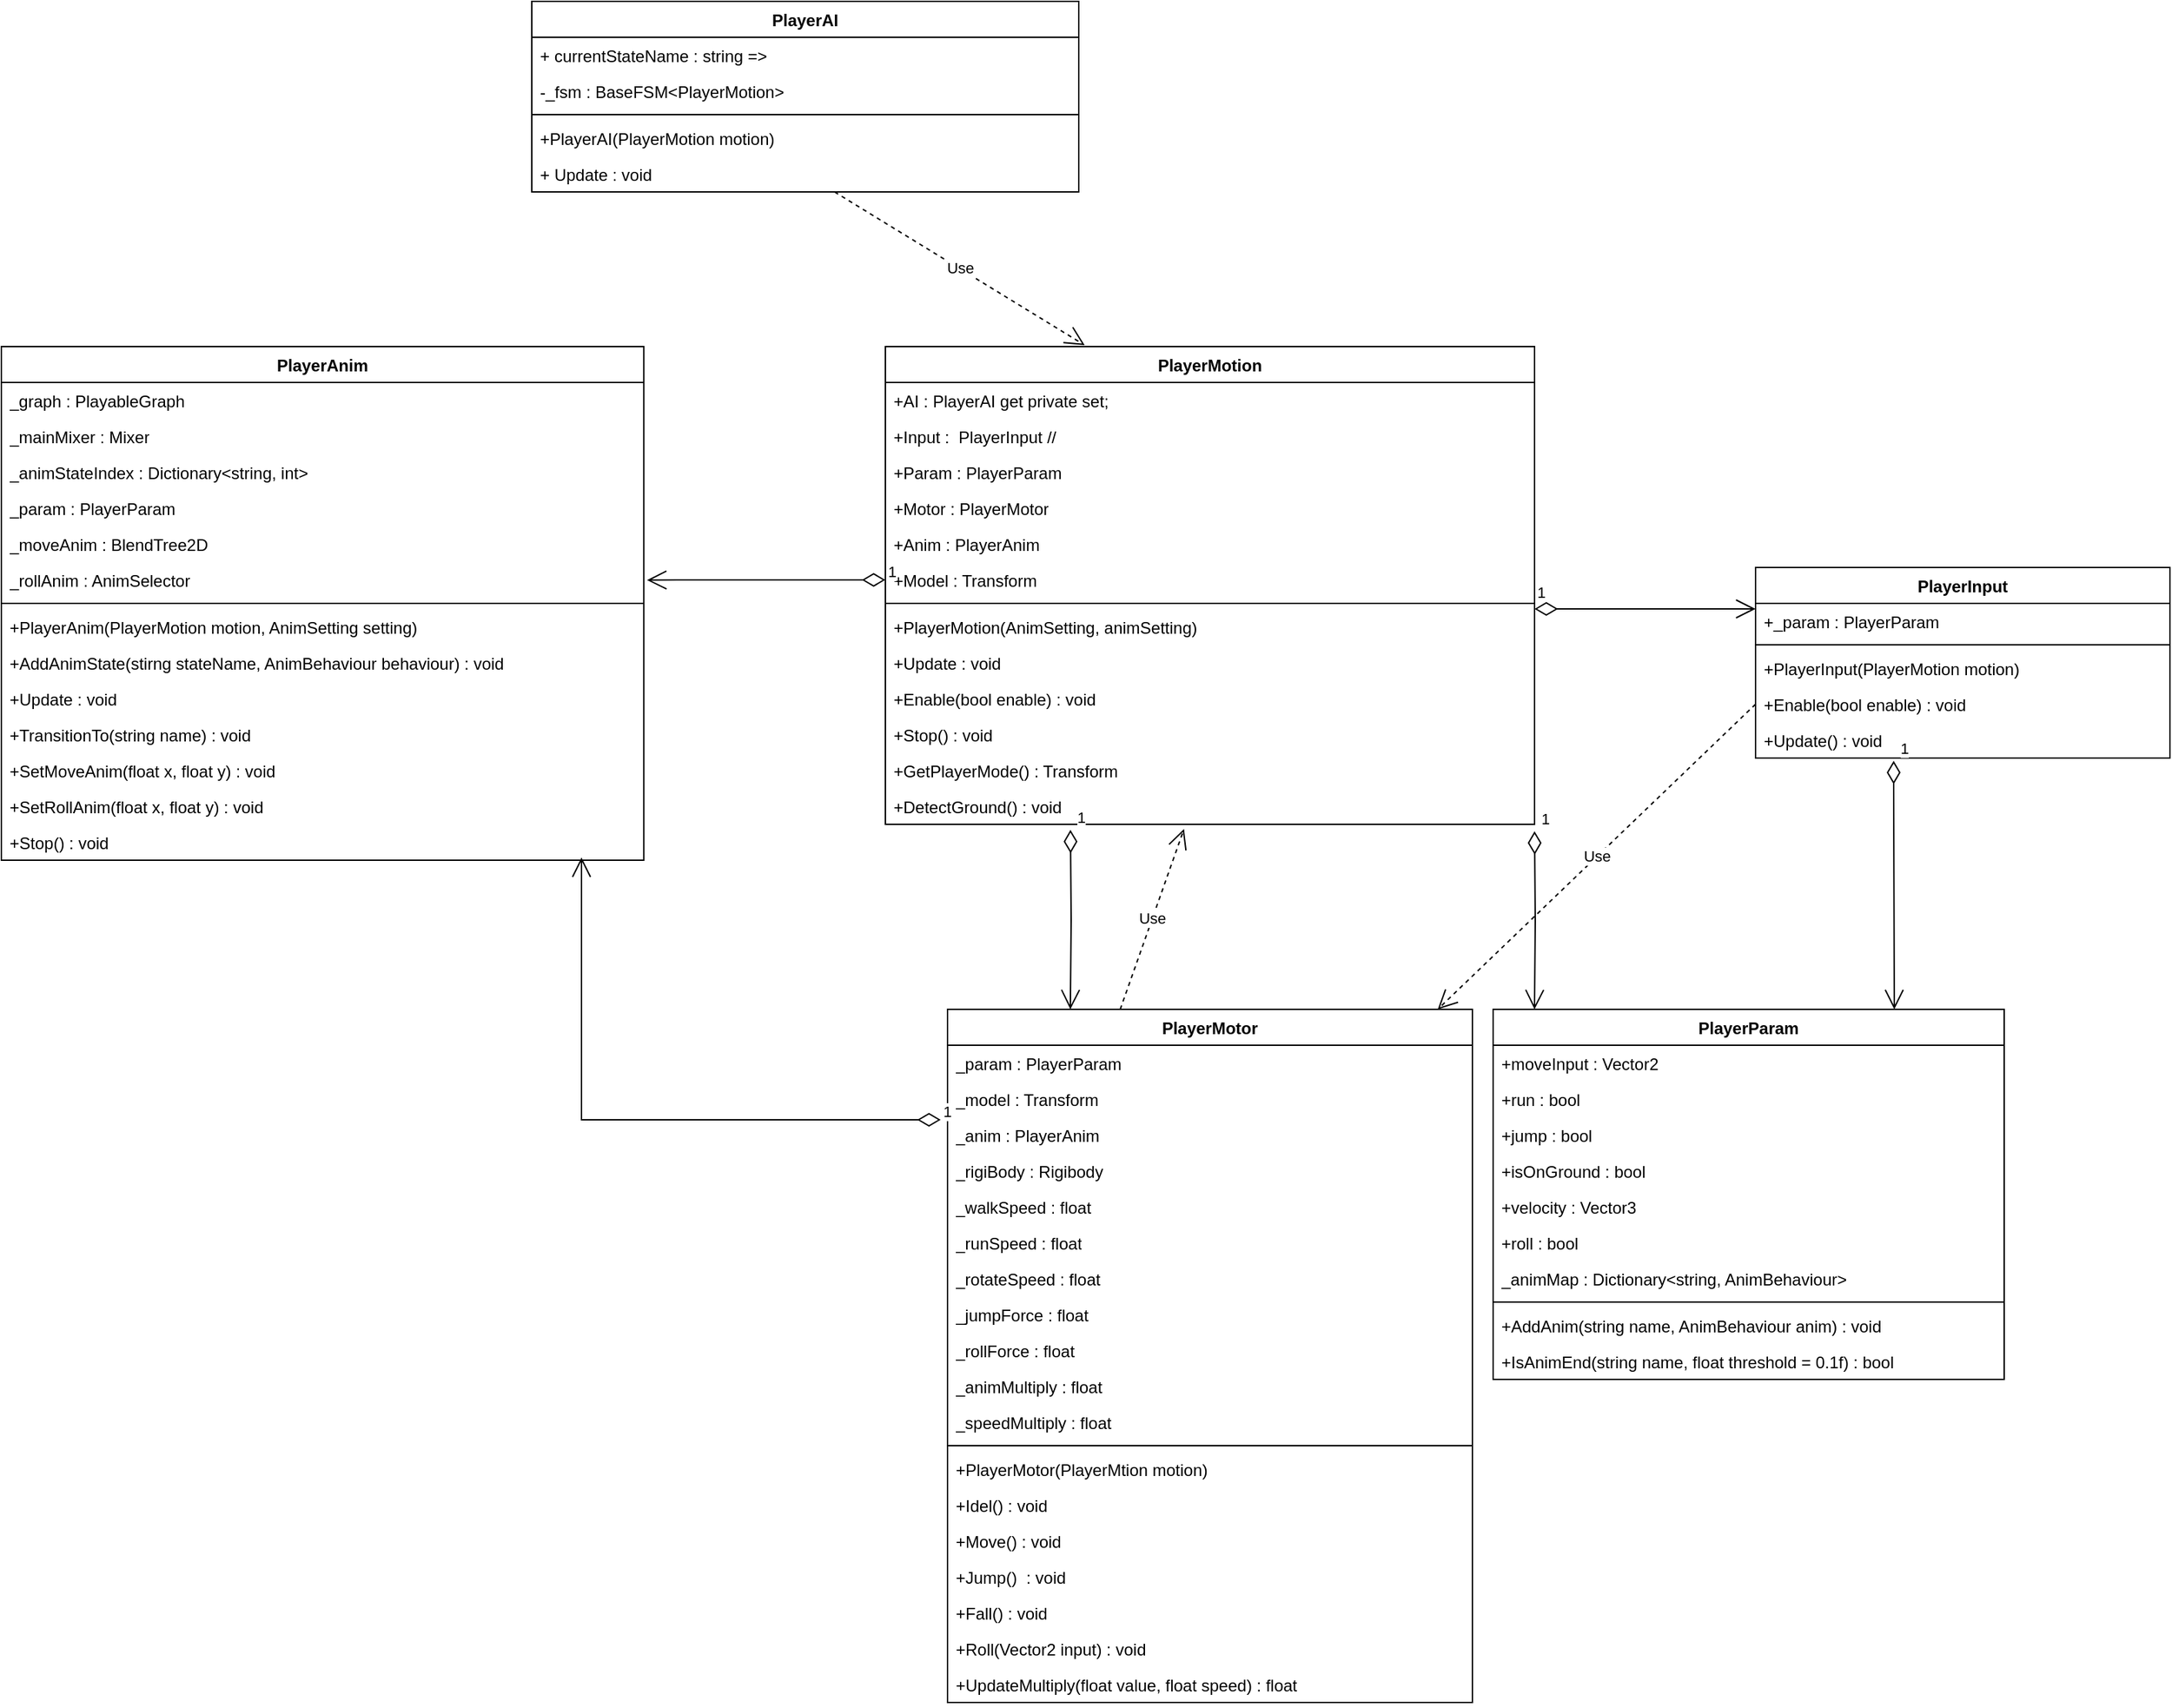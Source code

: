 <mxfile version="26.0.16">
  <diagram id="C5RBs43oDa-KdzZeNtuy" name="Page-1">
    <mxGraphModel dx="1994" dy="1160" grid="1" gridSize="10" guides="1" tooltips="1" connect="1" arrows="1" fold="1" page="1" pageScale="1" pageWidth="827" pageHeight="1169" math="0" shadow="0">
      <root>
        <mxCell id="WIyWlLk6GJQsqaUBKTNV-0" />
        <mxCell id="WIyWlLk6GJQsqaUBKTNV-1" parent="WIyWlLk6GJQsqaUBKTNV-0" />
        <mxCell id="s-BpeEBcPMlO-4F1Bydf-0" value="PlayerAnim" style="swimlane;fontStyle=1;align=center;verticalAlign=top;childLayout=stackLayout;horizontal=1;startSize=26;horizontalStack=0;resizeParent=1;resizeParentMax=0;resizeLast=0;collapsible=1;marginBottom=0;whiteSpace=wrap;html=1;" vertex="1" parent="WIyWlLk6GJQsqaUBKTNV-1">
          <mxGeometry x="30" y="270" width="465.12" height="372" as="geometry" />
        </mxCell>
        <mxCell id="s-BpeEBcPMlO-4F1Bydf-1" value="_graph : PlayableGraph" style="text;strokeColor=none;fillColor=none;align=left;verticalAlign=top;spacingLeft=4;spacingRight=4;overflow=hidden;rotatable=0;points=[[0,0.5],[1,0.5]];portConstraint=eastwest;whiteSpace=wrap;html=1;" vertex="1" parent="s-BpeEBcPMlO-4F1Bydf-0">
          <mxGeometry y="26" width="465.12" height="26" as="geometry" />
        </mxCell>
        <mxCell id="s-BpeEBcPMlO-4F1Bydf-9" value="_mainMixer : Mixer" style="text;strokeColor=none;fillColor=none;align=left;verticalAlign=top;spacingLeft=4;spacingRight=4;overflow=hidden;rotatable=0;points=[[0,0.5],[1,0.5]];portConstraint=eastwest;whiteSpace=wrap;html=1;" vertex="1" parent="s-BpeEBcPMlO-4F1Bydf-0">
          <mxGeometry y="52" width="465.12" height="26" as="geometry" />
        </mxCell>
        <mxCell id="s-BpeEBcPMlO-4F1Bydf-10" value="_animStateIndex : Dictionary&amp;lt;string, int&amp;gt;" style="text;strokeColor=none;fillColor=none;align=left;verticalAlign=top;spacingLeft=4;spacingRight=4;overflow=hidden;rotatable=0;points=[[0,0.5],[1,0.5]];portConstraint=eastwest;whiteSpace=wrap;html=1;" vertex="1" parent="s-BpeEBcPMlO-4F1Bydf-0">
          <mxGeometry y="78" width="465.12" height="26" as="geometry" />
        </mxCell>
        <mxCell id="s-BpeEBcPMlO-4F1Bydf-11" value="_param : PlayerParam" style="text;strokeColor=none;fillColor=none;align=left;verticalAlign=top;spacingLeft=4;spacingRight=4;overflow=hidden;rotatable=0;points=[[0,0.5],[1,0.5]];portConstraint=eastwest;whiteSpace=wrap;html=1;" vertex="1" parent="s-BpeEBcPMlO-4F1Bydf-0">
          <mxGeometry y="104" width="465.12" height="26" as="geometry" />
        </mxCell>
        <mxCell id="s-BpeEBcPMlO-4F1Bydf-12" value="_moveAnim : BlendTree2D" style="text;strokeColor=none;fillColor=none;align=left;verticalAlign=top;spacingLeft=4;spacingRight=4;overflow=hidden;rotatable=0;points=[[0,0.5],[1,0.5]];portConstraint=eastwest;whiteSpace=wrap;html=1;" vertex="1" parent="s-BpeEBcPMlO-4F1Bydf-0">
          <mxGeometry y="130" width="465.12" height="26" as="geometry" />
        </mxCell>
        <mxCell id="s-BpeEBcPMlO-4F1Bydf-13" value="_rollAnim : AnimSelector" style="text;strokeColor=none;fillColor=none;align=left;verticalAlign=top;spacingLeft=4;spacingRight=4;overflow=hidden;rotatable=0;points=[[0,0.5],[1,0.5]];portConstraint=eastwest;whiteSpace=wrap;html=1;" vertex="1" parent="s-BpeEBcPMlO-4F1Bydf-0">
          <mxGeometry y="156" width="465.12" height="26" as="geometry" />
        </mxCell>
        <mxCell id="s-BpeEBcPMlO-4F1Bydf-2" value="" style="line;strokeWidth=1;fillColor=none;align=left;verticalAlign=middle;spacingTop=-1;spacingLeft=3;spacingRight=3;rotatable=0;labelPosition=right;points=[];portConstraint=eastwest;strokeColor=inherit;" vertex="1" parent="s-BpeEBcPMlO-4F1Bydf-0">
          <mxGeometry y="182" width="465.12" height="8" as="geometry" />
        </mxCell>
        <mxCell id="s-BpeEBcPMlO-4F1Bydf-3" value="+PlayerAnim(PlayerMotion motion, AnimSetting setting)" style="text;strokeColor=none;fillColor=none;align=left;verticalAlign=top;spacingLeft=4;spacingRight=4;overflow=hidden;rotatable=0;points=[[0,0.5],[1,0.5]];portConstraint=eastwest;whiteSpace=wrap;html=1;" vertex="1" parent="s-BpeEBcPMlO-4F1Bydf-0">
          <mxGeometry y="190" width="465.12" height="26" as="geometry" />
        </mxCell>
        <mxCell id="s-BpeEBcPMlO-4F1Bydf-14" value="+AddAnimState(stirng stateName, AnimBehaviour behaviour) : void" style="text;strokeColor=none;fillColor=none;align=left;verticalAlign=top;spacingLeft=4;spacingRight=4;overflow=hidden;rotatable=0;points=[[0,0.5],[1,0.5]];portConstraint=eastwest;whiteSpace=wrap;html=1;" vertex="1" parent="s-BpeEBcPMlO-4F1Bydf-0">
          <mxGeometry y="216" width="465.12" height="26" as="geometry" />
        </mxCell>
        <mxCell id="s-BpeEBcPMlO-4F1Bydf-15" value="+Update : void" style="text;strokeColor=none;fillColor=none;align=left;verticalAlign=top;spacingLeft=4;spacingRight=4;overflow=hidden;rotatable=0;points=[[0,0.5],[1,0.5]];portConstraint=eastwest;whiteSpace=wrap;html=1;" vertex="1" parent="s-BpeEBcPMlO-4F1Bydf-0">
          <mxGeometry y="242" width="465.12" height="26" as="geometry" />
        </mxCell>
        <mxCell id="s-BpeEBcPMlO-4F1Bydf-16" value="+TransitionTo(string name) : void" style="text;strokeColor=none;fillColor=none;align=left;verticalAlign=top;spacingLeft=4;spacingRight=4;overflow=hidden;rotatable=0;points=[[0,0.5],[1,0.5]];portConstraint=eastwest;whiteSpace=wrap;html=1;" vertex="1" parent="s-BpeEBcPMlO-4F1Bydf-0">
          <mxGeometry y="268" width="465.12" height="26" as="geometry" />
        </mxCell>
        <mxCell id="s-BpeEBcPMlO-4F1Bydf-17" value="+SetMoveAnim(float x, float y) : void" style="text;strokeColor=none;fillColor=none;align=left;verticalAlign=top;spacingLeft=4;spacingRight=4;overflow=hidden;rotatable=0;points=[[0,0.5],[1,0.5]];portConstraint=eastwest;whiteSpace=wrap;html=1;" vertex="1" parent="s-BpeEBcPMlO-4F1Bydf-0">
          <mxGeometry y="294" width="465.12" height="26" as="geometry" />
        </mxCell>
        <mxCell id="s-BpeEBcPMlO-4F1Bydf-18" value="+SetRollAnim(float x, float y) : void" style="text;strokeColor=none;fillColor=none;align=left;verticalAlign=top;spacingLeft=4;spacingRight=4;overflow=hidden;rotatable=0;points=[[0,0.5],[1,0.5]];portConstraint=eastwest;whiteSpace=wrap;html=1;" vertex="1" parent="s-BpeEBcPMlO-4F1Bydf-0">
          <mxGeometry y="320" width="465.12" height="26" as="geometry" />
        </mxCell>
        <mxCell id="s-BpeEBcPMlO-4F1Bydf-19" value="+Stop() : void" style="text;strokeColor=none;fillColor=none;align=left;verticalAlign=top;spacingLeft=4;spacingRight=4;overflow=hidden;rotatable=0;points=[[0,0.5],[1,0.5]];portConstraint=eastwest;whiteSpace=wrap;html=1;" vertex="1" parent="s-BpeEBcPMlO-4F1Bydf-0">
          <mxGeometry y="346" width="465.12" height="26" as="geometry" />
        </mxCell>
        <mxCell id="s-BpeEBcPMlO-4F1Bydf-5" value="PlayerAI" style="swimlane;fontStyle=1;align=center;verticalAlign=top;childLayout=stackLayout;horizontal=1;startSize=26;horizontalStack=0;resizeParent=1;resizeParentMax=0;resizeLast=0;collapsible=1;marginBottom=0;whiteSpace=wrap;html=1;" vertex="1" parent="WIyWlLk6GJQsqaUBKTNV-1">
          <mxGeometry x="414" y="20" width="396" height="138" as="geometry" />
        </mxCell>
        <mxCell id="s-BpeEBcPMlO-4F1Bydf-6" value="+ currentStateName : string =&amp;gt;" style="text;strokeColor=none;fillColor=none;align=left;verticalAlign=top;spacingLeft=4;spacingRight=4;overflow=hidden;rotatable=0;points=[[0,0.5],[1,0.5]];portConstraint=eastwest;whiteSpace=wrap;html=1;" vertex="1" parent="s-BpeEBcPMlO-4F1Bydf-5">
          <mxGeometry y="26" width="396" height="26" as="geometry" />
        </mxCell>
        <mxCell id="s-BpeEBcPMlO-4F1Bydf-86" value="-_fsm : BaseFSM&amp;lt;PlayerMotion&amp;gt;" style="text;strokeColor=none;fillColor=none;align=left;verticalAlign=top;spacingLeft=4;spacingRight=4;overflow=hidden;rotatable=0;points=[[0,0.5],[1,0.5]];portConstraint=eastwest;whiteSpace=wrap;html=1;" vertex="1" parent="s-BpeEBcPMlO-4F1Bydf-5">
          <mxGeometry y="52" width="396" height="26" as="geometry" />
        </mxCell>
        <mxCell id="s-BpeEBcPMlO-4F1Bydf-7" value="" style="line;strokeWidth=1;fillColor=none;align=left;verticalAlign=middle;spacingTop=-1;spacingLeft=3;spacingRight=3;rotatable=0;labelPosition=right;points=[];portConstraint=eastwest;strokeColor=inherit;" vertex="1" parent="s-BpeEBcPMlO-4F1Bydf-5">
          <mxGeometry y="78" width="396" height="8" as="geometry" />
        </mxCell>
        <mxCell id="s-BpeEBcPMlO-4F1Bydf-8" value="+PlayerAI(PlayerMotion motion)" style="text;strokeColor=none;fillColor=none;align=left;verticalAlign=top;spacingLeft=4;spacingRight=4;overflow=hidden;rotatable=0;points=[[0,0.5],[1,0.5]];portConstraint=eastwest;whiteSpace=wrap;html=1;" vertex="1" parent="s-BpeEBcPMlO-4F1Bydf-5">
          <mxGeometry y="86" width="396" height="26" as="geometry" />
        </mxCell>
        <mxCell id="s-BpeEBcPMlO-4F1Bydf-87" value="+ Update : void" style="text;strokeColor=none;fillColor=none;align=left;verticalAlign=top;spacingLeft=4;spacingRight=4;overflow=hidden;rotatable=0;points=[[0,0.5],[1,0.5]];portConstraint=eastwest;whiteSpace=wrap;html=1;" vertex="1" parent="s-BpeEBcPMlO-4F1Bydf-5">
          <mxGeometry y="112" width="396" height="26" as="geometry" />
        </mxCell>
        <mxCell id="s-BpeEBcPMlO-4F1Bydf-20" value="PlayerMotion" style="swimlane;fontStyle=1;align=center;verticalAlign=top;childLayout=stackLayout;horizontal=1;startSize=26;horizontalStack=0;resizeParent=1;resizeParentMax=0;resizeLast=0;collapsible=1;marginBottom=0;whiteSpace=wrap;html=1;" vertex="1" parent="WIyWlLk6GJQsqaUBKTNV-1">
          <mxGeometry x="670" y="270" width="470" height="346" as="geometry" />
        </mxCell>
        <mxCell id="s-BpeEBcPMlO-4F1Bydf-21" value="+AI : PlayerAI get private set;" style="text;strokeColor=none;fillColor=none;align=left;verticalAlign=top;spacingLeft=4;spacingRight=4;overflow=hidden;rotatable=0;points=[[0,0.5],[1,0.5]];portConstraint=eastwest;whiteSpace=wrap;html=1;" vertex="1" parent="s-BpeEBcPMlO-4F1Bydf-20">
          <mxGeometry y="26" width="470" height="26" as="geometry" />
        </mxCell>
        <mxCell id="s-BpeEBcPMlO-4F1Bydf-25" value="+Input :&amp;nbsp; PlayerInput //" style="text;strokeColor=none;fillColor=none;align=left;verticalAlign=top;spacingLeft=4;spacingRight=4;overflow=hidden;rotatable=0;points=[[0,0.5],[1,0.5]];portConstraint=eastwest;whiteSpace=wrap;html=1;" vertex="1" parent="s-BpeEBcPMlO-4F1Bydf-20">
          <mxGeometry y="52" width="470" height="26" as="geometry" />
        </mxCell>
        <mxCell id="s-BpeEBcPMlO-4F1Bydf-26" value="+Param : PlayerParam" style="text;strokeColor=none;fillColor=none;align=left;verticalAlign=top;spacingLeft=4;spacingRight=4;overflow=hidden;rotatable=0;points=[[0,0.5],[1,0.5]];portConstraint=eastwest;whiteSpace=wrap;html=1;" vertex="1" parent="s-BpeEBcPMlO-4F1Bydf-20">
          <mxGeometry y="78" width="470" height="26" as="geometry" />
        </mxCell>
        <mxCell id="s-BpeEBcPMlO-4F1Bydf-27" value="+Motor : PlayerMotor" style="text;strokeColor=none;fillColor=none;align=left;verticalAlign=top;spacingLeft=4;spacingRight=4;overflow=hidden;rotatable=0;points=[[0,0.5],[1,0.5]];portConstraint=eastwest;whiteSpace=wrap;html=1;" vertex="1" parent="s-BpeEBcPMlO-4F1Bydf-20">
          <mxGeometry y="104" width="470" height="26" as="geometry" />
        </mxCell>
        <mxCell id="s-BpeEBcPMlO-4F1Bydf-28" value="+Anim : PlayerAnim" style="text;strokeColor=none;fillColor=none;align=left;verticalAlign=top;spacingLeft=4;spacingRight=4;overflow=hidden;rotatable=0;points=[[0,0.5],[1,0.5]];portConstraint=eastwest;whiteSpace=wrap;html=1;" vertex="1" parent="s-BpeEBcPMlO-4F1Bydf-20">
          <mxGeometry y="130" width="470" height="26" as="geometry" />
        </mxCell>
        <mxCell id="s-BpeEBcPMlO-4F1Bydf-29" value="+Model : Transform" style="text;strokeColor=none;fillColor=none;align=left;verticalAlign=top;spacingLeft=4;spacingRight=4;overflow=hidden;rotatable=0;points=[[0,0.5],[1,0.5]];portConstraint=eastwest;whiteSpace=wrap;html=1;" vertex="1" parent="s-BpeEBcPMlO-4F1Bydf-20">
          <mxGeometry y="156" width="470" height="26" as="geometry" />
        </mxCell>
        <mxCell id="s-BpeEBcPMlO-4F1Bydf-22" value="" style="line;strokeWidth=1;fillColor=none;align=left;verticalAlign=middle;spacingTop=-1;spacingLeft=3;spacingRight=3;rotatable=0;labelPosition=right;points=[];portConstraint=eastwest;strokeColor=inherit;" vertex="1" parent="s-BpeEBcPMlO-4F1Bydf-20">
          <mxGeometry y="182" width="470" height="8" as="geometry" />
        </mxCell>
        <mxCell id="s-BpeEBcPMlO-4F1Bydf-23" value="+PlayerMotion(AnimSetting, animSetting)" style="text;strokeColor=none;fillColor=none;align=left;verticalAlign=top;spacingLeft=4;spacingRight=4;overflow=hidden;rotatable=0;points=[[0,0.5],[1,0.5]];portConstraint=eastwest;whiteSpace=wrap;html=1;" vertex="1" parent="s-BpeEBcPMlO-4F1Bydf-20">
          <mxGeometry y="190" width="470" height="26" as="geometry" />
        </mxCell>
        <mxCell id="s-BpeEBcPMlO-4F1Bydf-24" value="+Update : void" style="text;strokeColor=none;fillColor=none;align=left;verticalAlign=top;spacingLeft=4;spacingRight=4;overflow=hidden;rotatable=0;points=[[0,0.5],[1,0.5]];portConstraint=eastwest;whiteSpace=wrap;html=1;" vertex="1" parent="s-BpeEBcPMlO-4F1Bydf-20">
          <mxGeometry y="216" width="470" height="26" as="geometry" />
        </mxCell>
        <mxCell id="s-BpeEBcPMlO-4F1Bydf-30" value="+Enable(bool enable) : void" style="text;strokeColor=none;fillColor=none;align=left;verticalAlign=top;spacingLeft=4;spacingRight=4;overflow=hidden;rotatable=0;points=[[0,0.5],[1,0.5]];portConstraint=eastwest;whiteSpace=wrap;html=1;" vertex="1" parent="s-BpeEBcPMlO-4F1Bydf-20">
          <mxGeometry y="242" width="470" height="26" as="geometry" />
        </mxCell>
        <mxCell id="s-BpeEBcPMlO-4F1Bydf-31" value="+Stop() : void" style="text;strokeColor=none;fillColor=none;align=left;verticalAlign=top;spacingLeft=4;spacingRight=4;overflow=hidden;rotatable=0;points=[[0,0.5],[1,0.5]];portConstraint=eastwest;whiteSpace=wrap;html=1;" vertex="1" parent="s-BpeEBcPMlO-4F1Bydf-20">
          <mxGeometry y="268" width="470" height="26" as="geometry" />
        </mxCell>
        <mxCell id="s-BpeEBcPMlO-4F1Bydf-32" value="+GetPlayerMode() : Transform" style="text;strokeColor=none;fillColor=none;align=left;verticalAlign=top;spacingLeft=4;spacingRight=4;overflow=hidden;rotatable=0;points=[[0,0.5],[1,0.5]];portConstraint=eastwest;whiteSpace=wrap;html=1;" vertex="1" parent="s-BpeEBcPMlO-4F1Bydf-20">
          <mxGeometry y="294" width="470" height="26" as="geometry" />
        </mxCell>
        <mxCell id="s-BpeEBcPMlO-4F1Bydf-33" value="+DetectGround() : void" style="text;strokeColor=none;fillColor=none;align=left;verticalAlign=top;spacingLeft=4;spacingRight=4;overflow=hidden;rotatable=0;points=[[0,0.5],[1,0.5]];portConstraint=eastwest;whiteSpace=wrap;html=1;" vertex="1" parent="s-BpeEBcPMlO-4F1Bydf-20">
          <mxGeometry y="320" width="470" height="26" as="geometry" />
        </mxCell>
        <mxCell id="s-BpeEBcPMlO-4F1Bydf-71" value="PlayerMotor" style="swimlane;fontStyle=1;align=center;verticalAlign=top;childLayout=stackLayout;horizontal=1;startSize=26;horizontalStack=0;resizeParent=1;resizeParentMax=0;resizeLast=0;collapsible=1;marginBottom=0;whiteSpace=wrap;html=1;" vertex="1" parent="WIyWlLk6GJQsqaUBKTNV-1">
          <mxGeometry x="715" y="750" width="380" height="502" as="geometry" />
        </mxCell>
        <mxCell id="s-BpeEBcPMlO-4F1Bydf-35" value="_param : PlayerParam" style="text;strokeColor=none;fillColor=none;align=left;verticalAlign=top;spacingLeft=4;spacingRight=4;overflow=hidden;rotatable=0;points=[[0,0.5],[1,0.5]];portConstraint=eastwest;whiteSpace=wrap;html=1;" vertex="1" parent="s-BpeEBcPMlO-4F1Bydf-71">
          <mxGeometry y="26" width="380" height="26" as="geometry" />
        </mxCell>
        <mxCell id="s-BpeEBcPMlO-4F1Bydf-38" value="_model : Transform" style="text;strokeColor=none;fillColor=none;align=left;verticalAlign=top;spacingLeft=4;spacingRight=4;overflow=hidden;rotatable=0;points=[[0,0.5],[1,0.5]];portConstraint=eastwest;whiteSpace=wrap;html=1;" vertex="1" parent="s-BpeEBcPMlO-4F1Bydf-71">
          <mxGeometry y="52" width="380" height="26" as="geometry" />
        </mxCell>
        <mxCell id="s-BpeEBcPMlO-4F1Bydf-76" value="_anim : PlayerAnim" style="text;strokeColor=none;fillColor=none;align=left;verticalAlign=top;spacingLeft=4;spacingRight=4;overflow=hidden;rotatable=0;points=[[0,0.5],[1,0.5]];portConstraint=eastwest;whiteSpace=wrap;html=1;" vertex="1" parent="s-BpeEBcPMlO-4F1Bydf-71">
          <mxGeometry y="78" width="380" height="26" as="geometry" />
        </mxCell>
        <mxCell id="s-BpeEBcPMlO-4F1Bydf-39" value="_rigiBody : Rigibody" style="text;strokeColor=none;fillColor=none;align=left;verticalAlign=top;spacingLeft=4;spacingRight=4;overflow=hidden;rotatable=0;points=[[0,0.5],[1,0.5]];portConstraint=eastwest;whiteSpace=wrap;html=1;" vertex="1" parent="s-BpeEBcPMlO-4F1Bydf-71">
          <mxGeometry y="104" width="380" height="26" as="geometry" />
        </mxCell>
        <mxCell id="s-BpeEBcPMlO-4F1Bydf-40" value="_walkSpeed : float" style="text;strokeColor=none;fillColor=none;align=left;verticalAlign=top;spacingLeft=4;spacingRight=4;overflow=hidden;rotatable=0;points=[[0,0.5],[1,0.5]];portConstraint=eastwest;whiteSpace=wrap;html=1;" vertex="1" parent="s-BpeEBcPMlO-4F1Bydf-71">
          <mxGeometry y="130" width="380" height="26" as="geometry" />
        </mxCell>
        <mxCell id="s-BpeEBcPMlO-4F1Bydf-41" value="_runSpeed : float" style="text;strokeColor=none;fillColor=none;align=left;verticalAlign=top;spacingLeft=4;spacingRight=4;overflow=hidden;rotatable=0;points=[[0,0.5],[1,0.5]];portConstraint=eastwest;whiteSpace=wrap;html=1;" vertex="1" parent="s-BpeEBcPMlO-4F1Bydf-71">
          <mxGeometry y="156" width="380" height="26" as="geometry" />
        </mxCell>
        <mxCell id="s-BpeEBcPMlO-4F1Bydf-75" value="_rotateSpeed : float" style="text;strokeColor=none;fillColor=none;align=left;verticalAlign=top;spacingLeft=4;spacingRight=4;overflow=hidden;rotatable=0;points=[[0,0.5],[1,0.5]];portConstraint=eastwest;whiteSpace=wrap;html=1;" vertex="1" parent="s-BpeEBcPMlO-4F1Bydf-71">
          <mxGeometry y="182" width="380" height="26" as="geometry" />
        </mxCell>
        <mxCell id="s-BpeEBcPMlO-4F1Bydf-42" value="_jumpForce : float" style="text;strokeColor=none;fillColor=none;align=left;verticalAlign=top;spacingLeft=4;spacingRight=4;overflow=hidden;rotatable=0;points=[[0,0.5],[1,0.5]];portConstraint=eastwest;whiteSpace=wrap;html=1;" vertex="1" parent="s-BpeEBcPMlO-4F1Bydf-71">
          <mxGeometry y="208" width="380" height="26" as="geometry" />
        </mxCell>
        <mxCell id="s-BpeEBcPMlO-4F1Bydf-43" value="_rollForce : float" style="text;strokeColor=none;fillColor=none;align=left;verticalAlign=top;spacingLeft=4;spacingRight=4;overflow=hidden;rotatable=0;points=[[0,0.5],[1,0.5]];portConstraint=eastwest;whiteSpace=wrap;html=1;" vertex="1" parent="s-BpeEBcPMlO-4F1Bydf-71">
          <mxGeometry y="234" width="380" height="26" as="geometry" />
        </mxCell>
        <mxCell id="s-BpeEBcPMlO-4F1Bydf-44" value="_animMultiply : float" style="text;strokeColor=none;fillColor=none;align=left;verticalAlign=top;spacingLeft=4;spacingRight=4;overflow=hidden;rotatable=0;points=[[0,0.5],[1,0.5]];portConstraint=eastwest;whiteSpace=wrap;html=1;" vertex="1" parent="s-BpeEBcPMlO-4F1Bydf-71">
          <mxGeometry y="260" width="380" height="26" as="geometry" />
        </mxCell>
        <mxCell id="s-BpeEBcPMlO-4F1Bydf-45" value="_speedMultiply : float" style="text;strokeColor=none;fillColor=none;align=left;verticalAlign=top;spacingLeft=4;spacingRight=4;overflow=hidden;rotatable=0;points=[[0,0.5],[1,0.5]];portConstraint=eastwest;whiteSpace=wrap;html=1;" vertex="1" parent="s-BpeEBcPMlO-4F1Bydf-71">
          <mxGeometry y="286" width="380" height="26" as="geometry" />
        </mxCell>
        <mxCell id="s-BpeEBcPMlO-4F1Bydf-73" value="" style="line;strokeWidth=1;fillColor=none;align=left;verticalAlign=middle;spacingTop=-1;spacingLeft=3;spacingRight=3;rotatable=0;labelPosition=right;points=[];portConstraint=eastwest;strokeColor=inherit;" vertex="1" parent="s-BpeEBcPMlO-4F1Bydf-71">
          <mxGeometry y="312" width="380" height="8" as="geometry" />
        </mxCell>
        <mxCell id="s-BpeEBcPMlO-4F1Bydf-74" value="+PlayerMotor(PlayerMtion motion)&amp;nbsp;" style="text;strokeColor=none;fillColor=none;align=left;verticalAlign=top;spacingLeft=4;spacingRight=4;overflow=hidden;rotatable=0;points=[[0,0.5],[1,0.5]];portConstraint=eastwest;whiteSpace=wrap;html=1;" vertex="1" parent="s-BpeEBcPMlO-4F1Bydf-71">
          <mxGeometry y="320" width="380" height="26" as="geometry" />
        </mxCell>
        <mxCell id="s-BpeEBcPMlO-4F1Bydf-80" value="+Idel() : void" style="text;strokeColor=none;fillColor=none;align=left;verticalAlign=top;spacingLeft=4;spacingRight=4;overflow=hidden;rotatable=0;points=[[0,0.5],[1,0.5]];portConstraint=eastwest;whiteSpace=wrap;html=1;" vertex="1" parent="s-BpeEBcPMlO-4F1Bydf-71">
          <mxGeometry y="346" width="380" height="26" as="geometry" />
        </mxCell>
        <mxCell id="s-BpeEBcPMlO-4F1Bydf-81" value="+Move() : void" style="text;strokeColor=none;fillColor=none;align=left;verticalAlign=top;spacingLeft=4;spacingRight=4;overflow=hidden;rotatable=0;points=[[0,0.5],[1,0.5]];portConstraint=eastwest;whiteSpace=wrap;html=1;" vertex="1" parent="s-BpeEBcPMlO-4F1Bydf-71">
          <mxGeometry y="372" width="380" height="26" as="geometry" />
        </mxCell>
        <mxCell id="s-BpeEBcPMlO-4F1Bydf-82" value="+Jump()&amp;nbsp; : void" style="text;strokeColor=none;fillColor=none;align=left;verticalAlign=top;spacingLeft=4;spacingRight=4;overflow=hidden;rotatable=0;points=[[0,0.5],[1,0.5]];portConstraint=eastwest;whiteSpace=wrap;html=1;" vertex="1" parent="s-BpeEBcPMlO-4F1Bydf-71">
          <mxGeometry y="398" width="380" height="26" as="geometry" />
        </mxCell>
        <mxCell id="s-BpeEBcPMlO-4F1Bydf-83" value="+Fall() : void" style="text;strokeColor=none;fillColor=none;align=left;verticalAlign=top;spacingLeft=4;spacingRight=4;overflow=hidden;rotatable=0;points=[[0,0.5],[1,0.5]];portConstraint=eastwest;whiteSpace=wrap;html=1;" vertex="1" parent="s-BpeEBcPMlO-4F1Bydf-71">
          <mxGeometry y="424" width="380" height="26" as="geometry" />
        </mxCell>
        <mxCell id="s-BpeEBcPMlO-4F1Bydf-84" value="+Roll(Vector2 input) : void" style="text;strokeColor=none;fillColor=none;align=left;verticalAlign=top;spacingLeft=4;spacingRight=4;overflow=hidden;rotatable=0;points=[[0,0.5],[1,0.5]];portConstraint=eastwest;whiteSpace=wrap;html=1;" vertex="1" parent="s-BpeEBcPMlO-4F1Bydf-71">
          <mxGeometry y="450" width="380" height="26" as="geometry" />
        </mxCell>
        <mxCell id="s-BpeEBcPMlO-4F1Bydf-85" value="+UpdateMultiply(float value, float speed) : float" style="text;strokeColor=none;fillColor=none;align=left;verticalAlign=top;spacingLeft=4;spacingRight=4;overflow=hidden;rotatable=0;points=[[0,0.5],[1,0.5]];portConstraint=eastwest;whiteSpace=wrap;html=1;" vertex="1" parent="s-BpeEBcPMlO-4F1Bydf-71">
          <mxGeometry y="476" width="380" height="26" as="geometry" />
        </mxCell>
        <mxCell id="s-BpeEBcPMlO-4F1Bydf-77" value="1" style="endArrow=open;html=1;endSize=12;startArrow=diamondThin;startSize=14;startFill=0;edgeStyle=orthogonalEdgeStyle;align=left;verticalAlign=bottom;rounded=0;entryX=0.903;entryY=0.923;entryDx=0;entryDy=0;entryPerimeter=0;exitX=-0.013;exitY=0.077;exitDx=0;exitDy=0;exitPerimeter=0;" edge="1" parent="WIyWlLk6GJQsqaUBKTNV-1" source="s-BpeEBcPMlO-4F1Bydf-76" target="s-BpeEBcPMlO-4F1Bydf-19">
          <mxGeometry x="-1" y="3" relative="1" as="geometry">
            <mxPoint x="390" y="790" as="sourcePoint" />
            <mxPoint x="550" y="790" as="targetPoint" />
            <Array as="points">
              <mxPoint x="450" y="830" />
            </Array>
          </mxGeometry>
        </mxCell>
        <mxCell id="s-BpeEBcPMlO-4F1Bydf-79" value="Use" style="endArrow=open;endSize=12;dashed=1;html=1;rounded=0;entryX=0.46;entryY=1.131;entryDx=0;entryDy=0;entryPerimeter=0;exitX=0.329;exitY=0;exitDx=0;exitDy=0;exitPerimeter=0;" edge="1" parent="WIyWlLk6GJQsqaUBKTNV-1" source="s-BpeEBcPMlO-4F1Bydf-71" target="s-BpeEBcPMlO-4F1Bydf-33">
          <mxGeometry width="160" relative="1" as="geometry">
            <mxPoint x="800" y="710" as="sourcePoint" />
            <mxPoint x="960" y="710" as="targetPoint" />
          </mxGeometry>
        </mxCell>
        <mxCell id="s-BpeEBcPMlO-4F1Bydf-88" value="Use" style="endArrow=open;endSize=12;dashed=1;html=1;rounded=0;entryX=0.307;entryY=-0.003;entryDx=0;entryDy=0;entryPerimeter=0;" edge="1" parent="WIyWlLk6GJQsqaUBKTNV-1" source="s-BpeEBcPMlO-4F1Bydf-87" target="s-BpeEBcPMlO-4F1Bydf-20">
          <mxGeometry width="160" relative="1" as="geometry">
            <mxPoint x="660" y="170" as="sourcePoint" />
            <mxPoint x="820" y="170" as="targetPoint" />
          </mxGeometry>
        </mxCell>
        <mxCell id="s-BpeEBcPMlO-4F1Bydf-89" value="PlayerParam" style="swimlane;fontStyle=1;align=center;verticalAlign=top;childLayout=stackLayout;horizontal=1;startSize=26;horizontalStack=0;resizeParent=1;resizeParentMax=0;resizeLast=0;collapsible=1;marginBottom=0;whiteSpace=wrap;html=1;" vertex="1" parent="WIyWlLk6GJQsqaUBKTNV-1">
          <mxGeometry x="1110" y="750" width="370" height="268" as="geometry" />
        </mxCell>
        <mxCell id="s-BpeEBcPMlO-4F1Bydf-90" value="+moveInput : Vector2" style="text;strokeColor=none;fillColor=none;align=left;verticalAlign=top;spacingLeft=4;spacingRight=4;overflow=hidden;rotatable=0;points=[[0,0.5],[1,0.5]];portConstraint=eastwest;whiteSpace=wrap;html=1;" vertex="1" parent="s-BpeEBcPMlO-4F1Bydf-89">
          <mxGeometry y="26" width="370" height="26" as="geometry" />
        </mxCell>
        <mxCell id="s-BpeEBcPMlO-4F1Bydf-95" value="+run : bool" style="text;strokeColor=none;fillColor=none;align=left;verticalAlign=top;spacingLeft=4;spacingRight=4;overflow=hidden;rotatable=0;points=[[0,0.5],[1,0.5]];portConstraint=eastwest;whiteSpace=wrap;html=1;" vertex="1" parent="s-BpeEBcPMlO-4F1Bydf-89">
          <mxGeometry y="52" width="370" height="26" as="geometry" />
        </mxCell>
        <mxCell id="s-BpeEBcPMlO-4F1Bydf-96" value="+jump : bool" style="text;strokeColor=none;fillColor=none;align=left;verticalAlign=top;spacingLeft=4;spacingRight=4;overflow=hidden;rotatable=0;points=[[0,0.5],[1,0.5]];portConstraint=eastwest;whiteSpace=wrap;html=1;" vertex="1" parent="s-BpeEBcPMlO-4F1Bydf-89">
          <mxGeometry y="78" width="370" height="26" as="geometry" />
        </mxCell>
        <mxCell id="s-BpeEBcPMlO-4F1Bydf-97" value="+isOnGround : bool" style="text;strokeColor=none;fillColor=none;align=left;verticalAlign=top;spacingLeft=4;spacingRight=4;overflow=hidden;rotatable=0;points=[[0,0.5],[1,0.5]];portConstraint=eastwest;whiteSpace=wrap;html=1;" vertex="1" parent="s-BpeEBcPMlO-4F1Bydf-89">
          <mxGeometry y="104" width="370" height="26" as="geometry" />
        </mxCell>
        <mxCell id="s-BpeEBcPMlO-4F1Bydf-98" value="+velocity : Vector3" style="text;strokeColor=none;fillColor=none;align=left;verticalAlign=top;spacingLeft=4;spacingRight=4;overflow=hidden;rotatable=0;points=[[0,0.5],[1,0.5]];portConstraint=eastwest;whiteSpace=wrap;html=1;" vertex="1" parent="s-BpeEBcPMlO-4F1Bydf-89">
          <mxGeometry y="130" width="370" height="26" as="geometry" />
        </mxCell>
        <mxCell id="s-BpeEBcPMlO-4F1Bydf-99" value="+roll : bool" style="text;strokeColor=none;fillColor=none;align=left;verticalAlign=top;spacingLeft=4;spacingRight=4;overflow=hidden;rotatable=0;points=[[0,0.5],[1,0.5]];portConstraint=eastwest;whiteSpace=wrap;html=1;" vertex="1" parent="s-BpeEBcPMlO-4F1Bydf-89">
          <mxGeometry y="156" width="370" height="26" as="geometry" />
        </mxCell>
        <mxCell id="s-BpeEBcPMlO-4F1Bydf-100" value="_animMap : Dictionary&amp;lt;string, AnimBehaviour&amp;gt;" style="text;strokeColor=none;fillColor=none;align=left;verticalAlign=top;spacingLeft=4;spacingRight=4;overflow=hidden;rotatable=0;points=[[0,0.5],[1,0.5]];portConstraint=eastwest;whiteSpace=wrap;html=1;" vertex="1" parent="s-BpeEBcPMlO-4F1Bydf-89">
          <mxGeometry y="182" width="370" height="26" as="geometry" />
        </mxCell>
        <mxCell id="s-BpeEBcPMlO-4F1Bydf-91" value="" style="line;strokeWidth=1;fillColor=none;align=left;verticalAlign=middle;spacingTop=-1;spacingLeft=3;spacingRight=3;rotatable=0;labelPosition=right;points=[];portConstraint=eastwest;strokeColor=inherit;" vertex="1" parent="s-BpeEBcPMlO-4F1Bydf-89">
          <mxGeometry y="208" width="370" height="8" as="geometry" />
        </mxCell>
        <mxCell id="s-BpeEBcPMlO-4F1Bydf-92" value="+AddAnim(string name, AnimBehaviour anim) : void" style="text;strokeColor=none;fillColor=none;align=left;verticalAlign=top;spacingLeft=4;spacingRight=4;overflow=hidden;rotatable=0;points=[[0,0.5],[1,0.5]];portConstraint=eastwest;whiteSpace=wrap;html=1;" vertex="1" parent="s-BpeEBcPMlO-4F1Bydf-89">
          <mxGeometry y="216" width="370" height="26" as="geometry" />
        </mxCell>
        <mxCell id="s-BpeEBcPMlO-4F1Bydf-102" value="+IsAnimEnd(string name, float threshold = 0.1f) : bool" style="text;strokeColor=none;fillColor=none;align=left;verticalAlign=top;spacingLeft=4;spacingRight=4;overflow=hidden;rotatable=0;points=[[0,0.5],[1,0.5]];portConstraint=eastwest;whiteSpace=wrap;html=1;" vertex="1" parent="s-BpeEBcPMlO-4F1Bydf-89">
          <mxGeometry y="242" width="370" height="26" as="geometry" />
        </mxCell>
        <mxCell id="s-BpeEBcPMlO-4F1Bydf-93" value="1" style="endArrow=open;html=1;endSize=12;startArrow=diamondThin;startSize=14;startFill=0;edgeStyle=orthogonalEdgeStyle;align=left;verticalAlign=bottom;rounded=0;entryX=0.234;entryY=0;entryDx=0;entryDy=0;entryPerimeter=0;" edge="1" parent="WIyWlLk6GJQsqaUBKTNV-1" target="s-BpeEBcPMlO-4F1Bydf-71">
          <mxGeometry x="-1" y="3" relative="1" as="geometry">
            <mxPoint x="804" y="620" as="sourcePoint" />
            <mxPoint x="870" y="640" as="targetPoint" />
          </mxGeometry>
        </mxCell>
        <mxCell id="s-BpeEBcPMlO-4F1Bydf-94" value="1" style="endArrow=open;html=1;endSize=12;startArrow=diamondThin;startSize=14;startFill=0;edgeStyle=orthogonalEdgeStyle;align=left;verticalAlign=bottom;rounded=0;entryX=0.081;entryY=0;entryDx=0;entryDy=0;entryPerimeter=0;" edge="1" parent="WIyWlLk6GJQsqaUBKTNV-1" target="s-BpeEBcPMlO-4F1Bydf-89">
          <mxGeometry x="-1" y="3" relative="1" as="geometry">
            <mxPoint x="1140" y="621" as="sourcePoint" />
            <mxPoint x="1200" y="640" as="targetPoint" />
          </mxGeometry>
        </mxCell>
        <mxCell id="s-BpeEBcPMlO-4F1Bydf-103" value="1" style="endArrow=open;html=1;endSize=12;startArrow=diamondThin;startSize=14;startFill=0;edgeStyle=orthogonalEdgeStyle;align=left;verticalAlign=bottom;rounded=0;exitX=0;exitY=0.5;exitDx=0;exitDy=0;entryX=1.005;entryY=0.507;entryDx=0;entryDy=0;entryPerimeter=0;" edge="1" parent="WIyWlLk6GJQsqaUBKTNV-1" source="s-BpeEBcPMlO-4F1Bydf-29" target="s-BpeEBcPMlO-4F1Bydf-13">
          <mxGeometry x="-1" y="3" relative="1" as="geometry">
            <mxPoint x="530" y="450" as="sourcePoint" />
            <mxPoint x="520" y="420" as="targetPoint" />
            <Array as="points">
              <mxPoint x="520" y="439" />
            </Array>
          </mxGeometry>
        </mxCell>
        <mxCell id="s-BpeEBcPMlO-4F1Bydf-104" value="PlayerInput" style="swimlane;fontStyle=1;align=center;verticalAlign=top;childLayout=stackLayout;horizontal=1;startSize=26;horizontalStack=0;resizeParent=1;resizeParentMax=0;resizeLast=0;collapsible=1;marginBottom=0;whiteSpace=wrap;html=1;" vertex="1" parent="WIyWlLk6GJQsqaUBKTNV-1">
          <mxGeometry x="1300" y="430" width="300" height="138" as="geometry" />
        </mxCell>
        <mxCell id="s-BpeEBcPMlO-4F1Bydf-105" value="+_param : PlayerParam" style="text;strokeColor=none;fillColor=none;align=left;verticalAlign=top;spacingLeft=4;spacingRight=4;overflow=hidden;rotatable=0;points=[[0,0.5],[1,0.5]];portConstraint=eastwest;whiteSpace=wrap;html=1;" vertex="1" parent="s-BpeEBcPMlO-4F1Bydf-104">
          <mxGeometry y="26" width="300" height="26" as="geometry" />
        </mxCell>
        <mxCell id="s-BpeEBcPMlO-4F1Bydf-106" value="" style="line;strokeWidth=1;fillColor=none;align=left;verticalAlign=middle;spacingTop=-1;spacingLeft=3;spacingRight=3;rotatable=0;labelPosition=right;points=[];portConstraint=eastwest;strokeColor=inherit;" vertex="1" parent="s-BpeEBcPMlO-4F1Bydf-104">
          <mxGeometry y="52" width="300" height="8" as="geometry" />
        </mxCell>
        <mxCell id="s-BpeEBcPMlO-4F1Bydf-107" value="+PlayerInput(PlayerMotion motion)" style="text;strokeColor=none;fillColor=none;align=left;verticalAlign=top;spacingLeft=4;spacingRight=4;overflow=hidden;rotatable=0;points=[[0,0.5],[1,0.5]];portConstraint=eastwest;whiteSpace=wrap;html=1;" vertex="1" parent="s-BpeEBcPMlO-4F1Bydf-104">
          <mxGeometry y="60" width="300" height="26" as="geometry" />
        </mxCell>
        <mxCell id="s-BpeEBcPMlO-4F1Bydf-109" value="+Enable(bool enable) : void" style="text;strokeColor=none;fillColor=none;align=left;verticalAlign=top;spacingLeft=4;spacingRight=4;overflow=hidden;rotatable=0;points=[[0,0.5],[1,0.5]];portConstraint=eastwest;whiteSpace=wrap;html=1;" vertex="1" parent="s-BpeEBcPMlO-4F1Bydf-104">
          <mxGeometry y="86" width="300" height="26" as="geometry" />
        </mxCell>
        <mxCell id="s-BpeEBcPMlO-4F1Bydf-110" value="+Update() : void" style="text;strokeColor=none;fillColor=none;align=left;verticalAlign=top;spacingLeft=4;spacingRight=4;overflow=hidden;rotatable=0;points=[[0,0.5],[1,0.5]];portConstraint=eastwest;whiteSpace=wrap;html=1;" vertex="1" parent="s-BpeEBcPMlO-4F1Bydf-104">
          <mxGeometry y="112" width="300" height="26" as="geometry" />
        </mxCell>
        <mxCell id="s-BpeEBcPMlO-4F1Bydf-108" value="1" style="endArrow=open;html=1;endSize=12;startArrow=diamondThin;startSize=14;startFill=0;edgeStyle=orthogonalEdgeStyle;align=left;verticalAlign=bottom;rounded=0;" edge="1" parent="WIyWlLk6GJQsqaUBKTNV-1">
          <mxGeometry x="-1" y="3" relative="1" as="geometry">
            <mxPoint x="1140" y="460" as="sourcePoint" />
            <mxPoint x="1300" y="460" as="targetPoint" />
          </mxGeometry>
        </mxCell>
        <mxCell id="s-BpeEBcPMlO-4F1Bydf-111" value="1" style="endArrow=open;html=1;endSize=12;startArrow=diamondThin;startSize=14;startFill=0;edgeStyle=orthogonalEdgeStyle;align=left;verticalAlign=bottom;rounded=0;entryX=0.785;entryY=-0.013;entryDx=0;entryDy=0;entryPerimeter=0;" edge="1" parent="WIyWlLk6GJQsqaUBKTNV-1">
          <mxGeometry x="-1" y="3" relative="1" as="geometry">
            <mxPoint x="1400" y="570" as="sourcePoint" />
            <mxPoint x="1400.45" y="749.996" as="targetPoint" />
            <Array as="points">
              <mxPoint x="1400" y="590" />
            </Array>
          </mxGeometry>
        </mxCell>
        <mxCell id="s-BpeEBcPMlO-4F1Bydf-112" value="Use" style="endArrow=open;endSize=12;dashed=1;html=1;rounded=0;entryX=0.934;entryY=0;entryDx=0;entryDy=0;entryPerimeter=0;exitX=0;exitY=0.5;exitDx=0;exitDy=0;" edge="1" parent="WIyWlLk6GJQsqaUBKTNV-1" source="s-BpeEBcPMlO-4F1Bydf-109" target="s-BpeEBcPMlO-4F1Bydf-71">
          <mxGeometry width="160" relative="1" as="geometry">
            <mxPoint x="1180" y="630" as="sourcePoint" />
            <mxPoint x="1340" y="630" as="targetPoint" />
          </mxGeometry>
        </mxCell>
      </root>
    </mxGraphModel>
  </diagram>
</mxfile>

